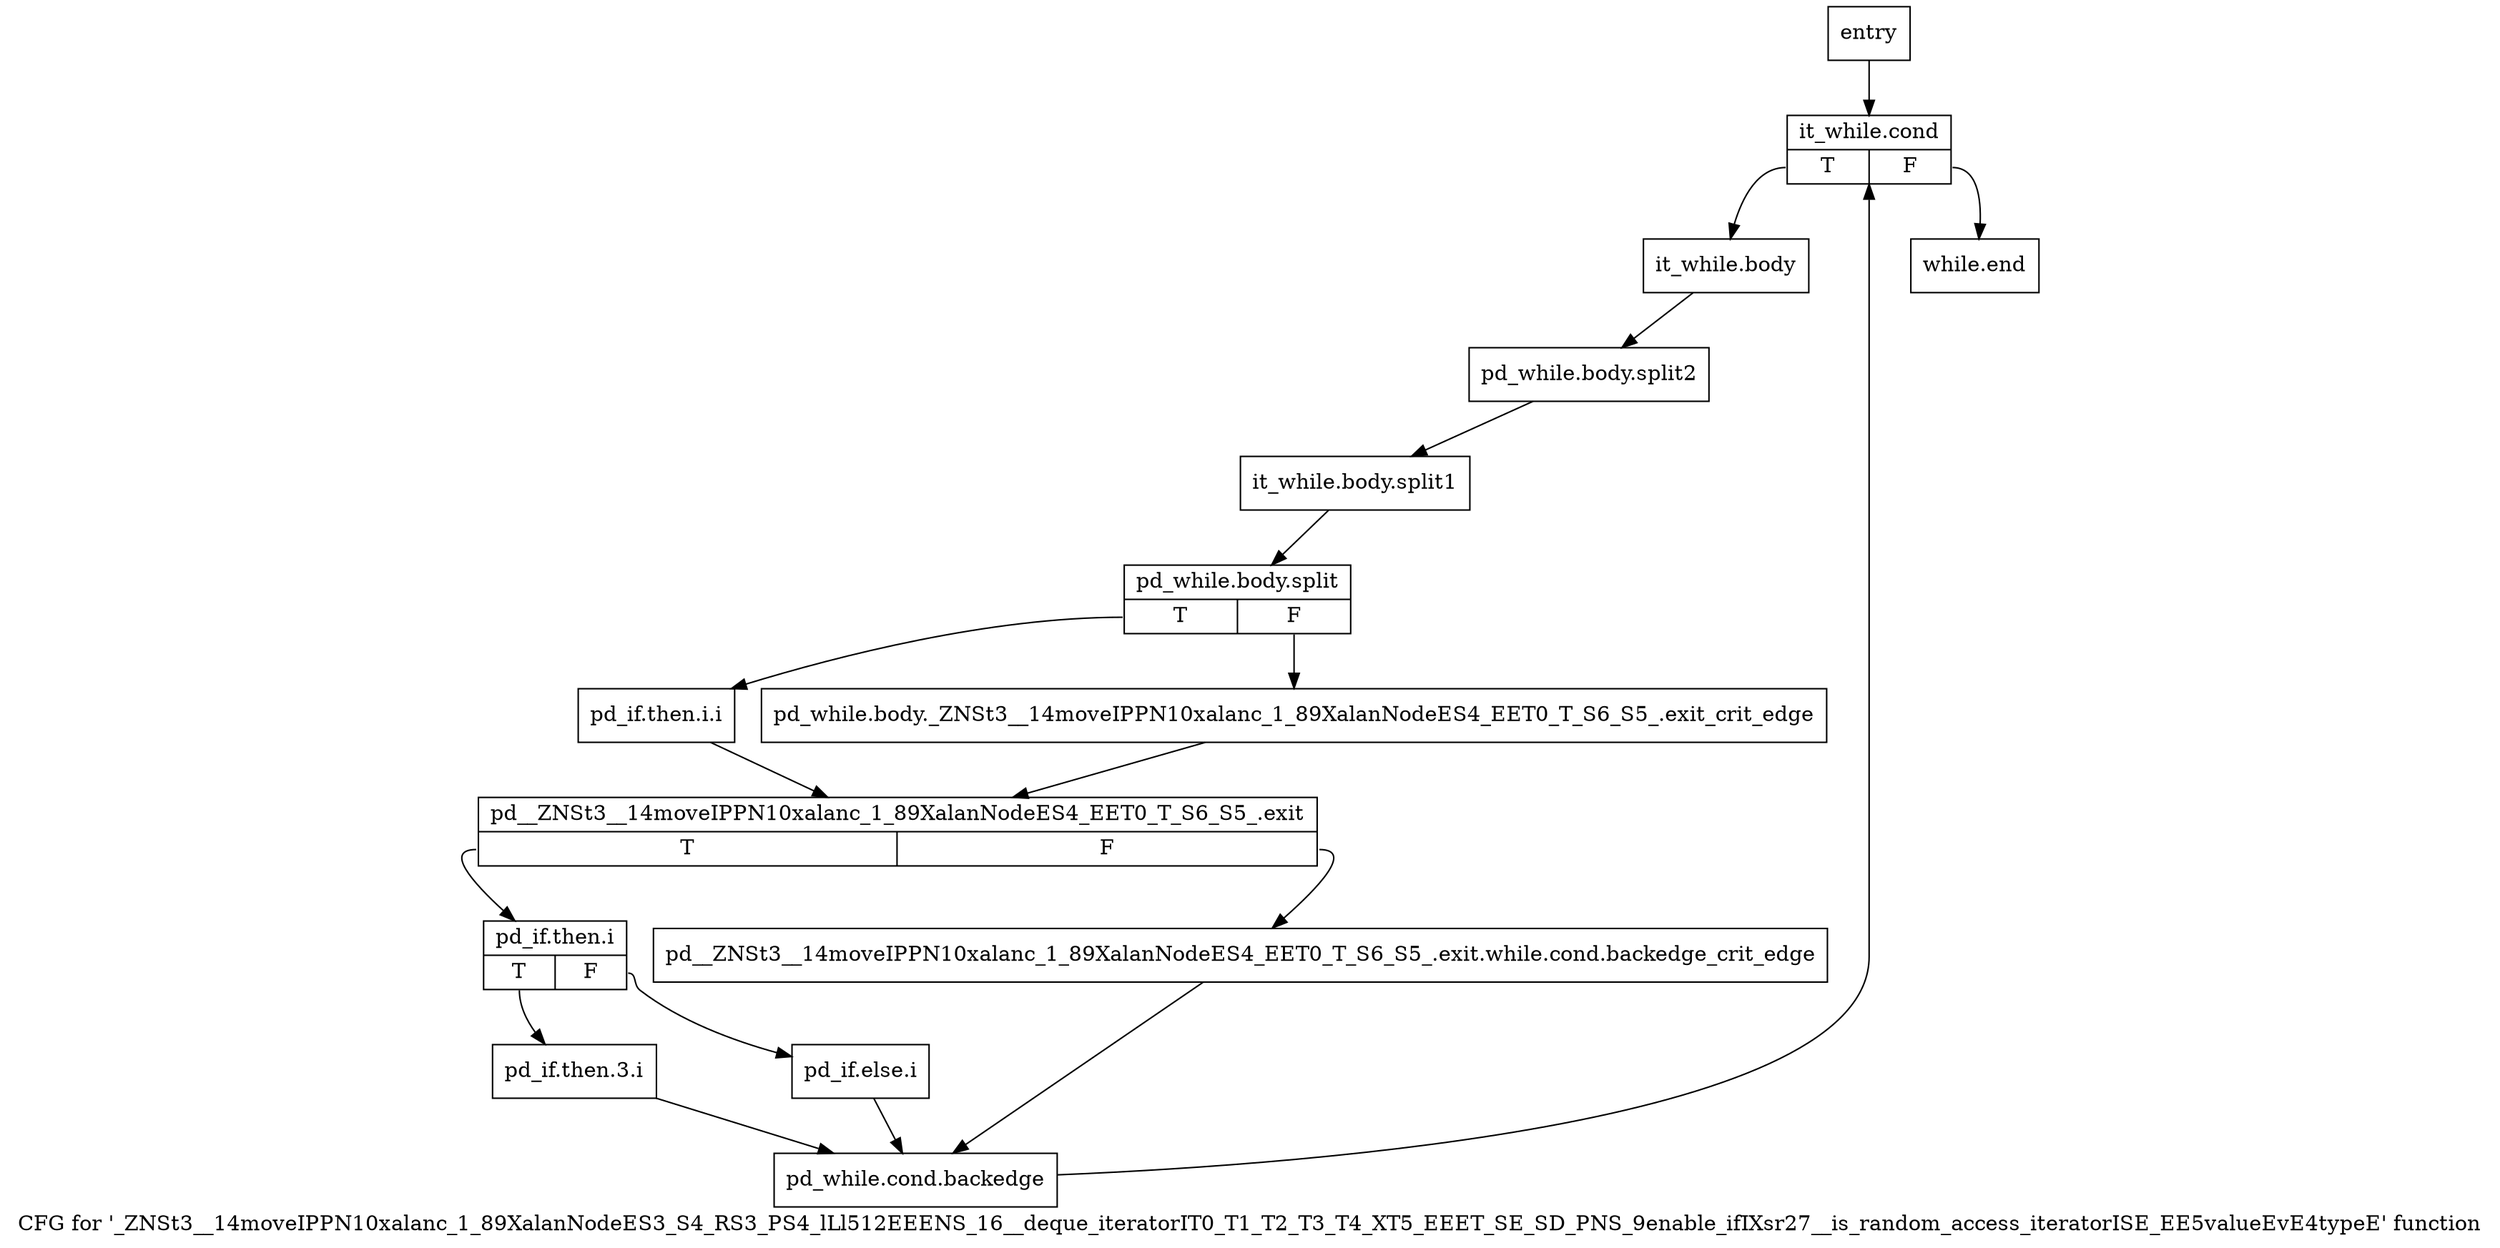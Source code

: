 digraph "CFG for '_ZNSt3__14moveIPPN10xalanc_1_89XalanNodeES3_S4_RS3_PS4_lLl512EEENS_16__deque_iteratorIT0_T1_T2_T3_T4_XT5_EEET_SE_SD_PNS_9enable_ifIXsr27__is_random_access_iteratorISE_EE5valueEvE4typeE' function" {
	label="CFG for '_ZNSt3__14moveIPPN10xalanc_1_89XalanNodeES3_S4_RS3_PS4_lLl512EEENS_16__deque_iteratorIT0_T1_T2_T3_T4_XT5_EEET_SE_SD_PNS_9enable_ifIXsr27__is_random_access_iteratorISE_EE5valueEvE4typeE' function";

	Node0x9449dc0 [shape=record,label="{entry}"];
	Node0x9449dc0 -> Node0x9449e10;
	Node0x9449e10 [shape=record,label="{it_while.cond|{<s0>T|<s1>F}}"];
	Node0x9449e10:s0 -> Node0x9449e60;
	Node0x9449e10:s1 -> Node0x944a130;
	Node0x9449e60 [shape=record,label="{it_while.body}"];
	Node0x9449e60 -> Node0xcc98960;
	Node0xcc98960 [shape=record,label="{pd_while.body.split2}"];
	Node0xcc98960 -> Node0xcc98d20;
	Node0xcc98d20 [shape=record,label="{it_while.body.split1}"];
	Node0xcc98d20 -> Node0xcc98e60;
	Node0xcc98e60 [shape=record,label="{pd_while.body.split|{<s0>T|<s1>F}}"];
	Node0xcc98e60:s0 -> Node0x9449f00;
	Node0xcc98e60:s1 -> Node0x9449eb0;
	Node0x9449eb0 [shape=record,label="{pd_while.body._ZNSt3__14moveIPPN10xalanc_1_89XalanNodeES4_EET0_T_S6_S5_.exit_crit_edge}"];
	Node0x9449eb0 -> Node0x9449f50;
	Node0x9449f00 [shape=record,label="{pd_if.then.i.i}"];
	Node0x9449f00 -> Node0x9449f50;
	Node0x9449f50 [shape=record,label="{pd__ZNSt3__14moveIPPN10xalanc_1_89XalanNodeES4_EET0_T_S6_S5_.exit|{<s0>T|<s1>F}}"];
	Node0x9449f50:s0 -> Node0x9449ff0;
	Node0x9449f50:s1 -> Node0x9449fa0;
	Node0x9449fa0 [shape=record,label="{pd__ZNSt3__14moveIPPN10xalanc_1_89XalanNodeES4_EET0_T_S6_S5_.exit.while.cond.backedge_crit_edge}"];
	Node0x9449fa0 -> Node0x944a090;
	Node0x9449ff0 [shape=record,label="{pd_if.then.i|{<s0>T|<s1>F}}"];
	Node0x9449ff0:s0 -> Node0x944a040;
	Node0x9449ff0:s1 -> Node0x944a0e0;
	Node0x944a040 [shape=record,label="{pd_if.then.3.i}"];
	Node0x944a040 -> Node0x944a090;
	Node0x944a090 [shape=record,label="{pd_while.cond.backedge}"];
	Node0x944a090 -> Node0x9449e10;
	Node0x944a0e0 [shape=record,label="{pd_if.else.i}"];
	Node0x944a0e0 -> Node0x944a090;
	Node0x944a130 [shape=record,label="{while.end}"];
}
